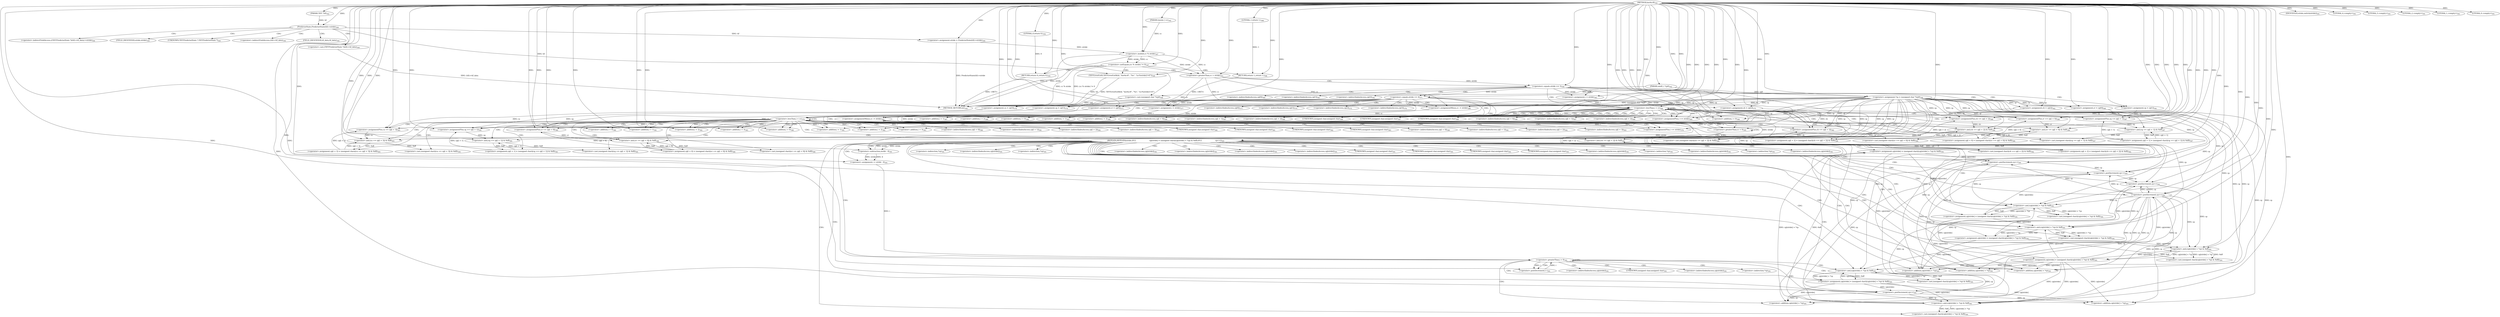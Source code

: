 digraph "horAcc8" {  
"36405" [label = <(METHOD,horAcc8)<SUB>342</SUB>> ]
"36774" [label = <(METHOD_RETURN,int)<SUB>342</SUB>> ]
"36406" [label = <(PARAM,TIFF *tif)<SUB>342</SUB>> ]
"36407" [label = <(PARAM,uint8_t *cp0)<SUB>342</SUB>> ]
"36408" [label = <(PARAM,tmsize_t cc)<SUB>342</SUB>> ]
"36411" [label = <(&lt;operator&gt;.assignment,stride = PredictorState(tif)-&gt;stride)<SUB>344</SUB>> ]
"36424" [label = <(&lt;operator&gt;.assignment,*cp = (unsigned char *)cp0)<SUB>346</SUB>> ]
"36772" [label = <(RETURN,return 1;,return 1;)<SUB>398</SUB>> ]
"36430" [label = <(&lt;operator&gt;.notEquals,(cc % stride) != 0)<SUB>347</SUB>> ]
"36444" [label = <(&lt;operator&gt;.greaterThan,cc &gt; stride)<SUB>353</SUB>> ]
"36773" [label = <(LITERAL,1,return 1;)<SUB>398</SUB>> ]
"36413" [label = <(PredictorState,PredictorState(tif)-&gt;stride)<SUB>344</SUB>> ]
"36426" [label = <(&lt;operator&gt;.cast,(unsigned char *)cp0)<SUB>346</SUB>> ]
"36436" [label = <(TIFFErrorExtR,TIFFErrorExtR(tif, &quot;horAcc8&quot;, &quot;%s&quot;, &quot;(cc%stride)!=0&quot;))<SUB>349</SUB>> ]
"36441" [label = <(RETURN,return 0;,return 0;)<SUB>350</SUB>> ]
"36431" [label = <(&lt;operator&gt;.modulo,cc % stride)<SUB>347</SUB>> ]
"36442" [label = <(LITERAL,0,return 0;)<SUB>350</SUB>> ]
"36449" [label = <(&lt;operator&gt;.equals,stride == 3)<SUB>358</SUB>> ]
"36454" [label = <(&lt;operator&gt;.assignment,cr = cp[0])<SUB>360</SUB>> ]
"36460" [label = <(&lt;operator&gt;.assignment,cg = cp[1])<SUB>361</SUB>> ]
"36466" [label = <(&lt;operator&gt;.assignment,cb = cp[2])<SUB>362</SUB>> ]
"36472" [label = <(&lt;operator&gt;.assignment,i = stride)<SUB>363</SUB>> ]
"36417" [label = <(&lt;operator&gt;.cast,(TIFFPredictorState *)(tif)-&gt;tif_data)<SUB>344</SUB>> ]
"36477" [label = <(&lt;operator&gt;.lessThan,i &lt; cc)<SUB>364</SUB>> ]
"36480" [label = <(&lt;operator&gt;.assignmentPlus,i += stride)<SUB>364</SUB>> ]
"36484" [label = <(&lt;operator&gt;.assignment,cp[i + 0] = (unsigned char)((cr += cp[i + 0]) &amp; 0xff))<SUB>366</SUB>> ]
"36501" [label = <(&lt;operator&gt;.assignment,cp[i + 1] = (unsigned char)((cg += cp[i + 1]) &amp; 0xff))<SUB>367</SUB>> ]
"36518" [label = <(&lt;operator&gt;.assignment,cp[i + 2] = (unsigned char)((cb += cp[i + 2]) &amp; 0xff))<SUB>368</SUB>> ]
"36538" [label = <(&lt;operator&gt;.equals,stride == 4)<SUB>371</SUB>> ]
"36543" [label = <(&lt;operator&gt;.assignment,cr = cp[0])<SUB>373</SUB>> ]
"36549" [label = <(&lt;operator&gt;.assignment,cg = cp[1])<SUB>374</SUB>> ]
"36555" [label = <(&lt;operator&gt;.assignment,cb = cp[2])<SUB>375</SUB>> ]
"36561" [label = <(&lt;operator&gt;.assignment,ca = cp[3])<SUB>376</SUB>> ]
"36567" [label = <(&lt;operator&gt;.assignment,i = stride)<SUB>377</SUB>> ]
"36490" [label = <(&lt;operator&gt;.cast,(unsigned char)((cr += cp[i + 0]) &amp; 0xff))<SUB>366</SUB>> ]
"36507" [label = <(&lt;operator&gt;.cast,(unsigned char)((cg += cp[i + 1]) &amp; 0xff))<SUB>367</SUB>> ]
"36524" [label = <(&lt;operator&gt;.cast,(unsigned char)((cb += cp[i + 2]) &amp; 0xff))<SUB>368</SUB>> ]
"36572" [label = <(&lt;operator&gt;.lessThan,i &lt; cc)<SUB>378</SUB>> ]
"36575" [label = <(&lt;operator&gt;.assignmentPlus,i += stride)<SUB>378</SUB>> ]
"36649" [label = <(&lt;operator&gt;.assignmentMinus,cc -= stride)<SUB>388</SUB>> ]
"36487" [label = <(&lt;operator&gt;.addition,i + 0)<SUB>366</SUB>> ]
"36492" [label = <(&lt;operator&gt;.and,(cr += cp[i + 0]) &amp; 0xff)<SUB>366</SUB>> ]
"36504" [label = <(&lt;operator&gt;.addition,i + 1)<SUB>367</SUB>> ]
"36509" [label = <(&lt;operator&gt;.and,(cg += cp[i + 1]) &amp; 0xff)<SUB>367</SUB>> ]
"36521" [label = <(&lt;operator&gt;.addition,i + 2)<SUB>368</SUB>> ]
"36526" [label = <(&lt;operator&gt;.and,(cb += cp[i + 2]) &amp; 0xff)<SUB>368</SUB>> ]
"36579" [label = <(&lt;operator&gt;.assignment,cp[i + 0] = (unsigned char)((cr += cp[i + 0]) &amp; 0xff))<SUB>380</SUB>> ]
"36596" [label = <(&lt;operator&gt;.assignment,cp[i + 1] = (unsigned char)((cg += cp[i + 1]) &amp; 0xff))<SUB>381</SUB>> ]
"36613" [label = <(&lt;operator&gt;.assignment,cp[i + 2] = (unsigned char)((cb += cp[i + 2]) &amp; 0xff))<SUB>382</SUB>> ]
"36630" [label = <(&lt;operator&gt;.assignment,cp[i + 3] = (unsigned char)((ca += cp[i + 3]) &amp; 0xff))<SUB>383</SUB>> ]
"36769" [label = <(&lt;operator&gt;.greaterThan,cc &gt; 0)<SUB>395</SUB>> ]
"36493" [label = <(&lt;operator&gt;.assignmentPlus,cr += cp[i + 0])<SUB>366</SUB>> ]
"36510" [label = <(&lt;operator&gt;.assignmentPlus,cg += cp[i + 1])<SUB>367</SUB>> ]
"36527" [label = <(&lt;operator&gt;.assignmentPlus,cb += cp[i + 2])<SUB>368</SUB>> ]
"36654" [label = <(REPEAT4,REPEAT4(stride,\012                        cp[stride] = (unsigned char)((cp[stride] + *cp) &amp; 0xff);\012                        cp++))<SUB>391</SUB>> ]
"36766" [label = <(&lt;operator&gt;.assignmentMinus,cc -= stride)<SUB>394</SUB>> ]
"36585" [label = <(&lt;operator&gt;.cast,(unsigned char)((cr += cp[i + 0]) &amp; 0xff))<SUB>380</SUB>> ]
"36602" [label = <(&lt;operator&gt;.cast,(unsigned char)((cg += cp[i + 1]) &amp; 0xff))<SUB>381</SUB>> ]
"36619" [label = <(&lt;operator&gt;.cast,(unsigned char)((cb += cp[i + 2]) &amp; 0xff))<SUB>382</SUB>> ]
"36636" [label = <(&lt;operator&gt;.cast,(unsigned char)((ca += cp[i + 3]) &amp; 0xff))<SUB>383</SUB>> ]
"36497" [label = <(&lt;operator&gt;.addition,i + 0)<SUB>366</SUB>> ]
"36514" [label = <(&lt;operator&gt;.addition,i + 1)<SUB>367</SUB>> ]
"36531" [label = <(&lt;operator&gt;.addition,i + 2)<SUB>368</SUB>> ]
"36582" [label = <(&lt;operator&gt;.addition,i + 0)<SUB>380</SUB>> ]
"36587" [label = <(&lt;operator&gt;.and,(cr += cp[i + 0]) &amp; 0xff)<SUB>380</SUB>> ]
"36599" [label = <(&lt;operator&gt;.addition,i + 1)<SUB>381</SUB>> ]
"36604" [label = <(&lt;operator&gt;.and,(cg += cp[i + 1]) &amp; 0xff)<SUB>381</SUB>> ]
"36616" [label = <(&lt;operator&gt;.addition,i + 2)<SUB>382</SUB>> ]
"36621" [label = <(&lt;operator&gt;.and,(cb += cp[i + 2]) &amp; 0xff)<SUB>382</SUB>> ]
"36633" [label = <(&lt;operator&gt;.addition,i + 3)<SUB>383</SUB>> ]
"36638" [label = <(&lt;operator&gt;.and,(ca += cp[i + 3]) &amp; 0xff)<SUB>383</SUB>> ]
"36588" [label = <(&lt;operator&gt;.assignmentPlus,cr += cp[i + 0])<SUB>380</SUB>> ]
"36605" [label = <(&lt;operator&gt;.assignmentPlus,cg += cp[i + 1])<SUB>381</SUB>> ]
"36622" [label = <(&lt;operator&gt;.assignmentPlus,cb += cp[i + 2])<SUB>382</SUB>> ]
"36639" [label = <(&lt;operator&gt;.assignmentPlus,ca += cp[i + 3])<SUB>383</SUB>> ]
"36658" [label = <(IDENTIFIER,stride,switch(stride))<SUB>391</SUB>> ]
"36693" [label = <(LITERAL,4,&lt;empty&gt;)<SUB>391</SUB>> ]
"36694" [label = <(&lt;operator&gt;.assignment,cp[stride] = (unsigned char)((cp[stride] + *cp) &amp; 0xff))<SUB>391</SUB>> ]
"36708" [label = <(&lt;operator&gt;.postIncrement,cp++)<SUB>391</SUB>> ]
"36711" [label = <(LITERAL,3,&lt;empty&gt;)<SUB>391</SUB>> ]
"36712" [label = <(&lt;operator&gt;.assignment,cp[stride] = (unsigned char)((cp[stride] + *cp) &amp; 0xff))<SUB>391</SUB>> ]
"36726" [label = <(&lt;operator&gt;.postIncrement,cp++)<SUB>391</SUB>> ]
"36729" [label = <(LITERAL,2,&lt;empty&gt;)<SUB>391</SUB>> ]
"36730" [label = <(&lt;operator&gt;.assignment,cp[stride] = (unsigned char)((cp[stride] + *cp) &amp; 0xff))<SUB>391</SUB>> ]
"36744" [label = <(&lt;operator&gt;.postIncrement,cp++)<SUB>391</SUB>> ]
"36747" [label = <(LITERAL,1,&lt;empty&gt;)<SUB>391</SUB>> ]
"36748" [label = <(&lt;operator&gt;.assignment,cp[stride] = (unsigned char)((cp[stride] + *cp) &amp; 0xff))<SUB>391</SUB>> ]
"36762" [label = <(&lt;operator&gt;.postIncrement,cp++)<SUB>391</SUB>> ]
"36765" [label = <(LITERAL,0,&lt;empty&gt;)<SUB>391</SUB>> ]
"36592" [label = <(&lt;operator&gt;.addition,i + 0)<SUB>380</SUB>> ]
"36609" [label = <(&lt;operator&gt;.addition,i + 1)<SUB>381</SUB>> ]
"36626" [label = <(&lt;operator&gt;.addition,i + 2)<SUB>382</SUB>> ]
"36643" [label = <(&lt;operator&gt;.addition,i + 3)<SUB>383</SUB>> ]
"36670" [label = <(&lt;operator&gt;.greaterThan,i &gt; 0)<SUB>391</SUB>> ]
"36673" [label = <(&lt;operator&gt;.postDecrement,i--)<SUB>391</SUB>> ]
"36698" [label = <(&lt;operator&gt;.cast,(unsigned char)((cp[stride] + *cp) &amp; 0xff))<SUB>391</SUB>> ]
"36716" [label = <(&lt;operator&gt;.cast,(unsigned char)((cp[stride] + *cp) &amp; 0xff))<SUB>391</SUB>> ]
"36734" [label = <(&lt;operator&gt;.cast,(unsigned char)((cp[stride] + *cp) &amp; 0xff))<SUB>391</SUB>> ]
"36752" [label = <(&lt;operator&gt;.cast,(unsigned char)((cp[stride] + *cp) &amp; 0xff))<SUB>391</SUB>> ]
"36665" [label = <(&lt;operator&gt;.assignment,i = stride - 4)<SUB>391</SUB>> ]
"36676" [label = <(&lt;operator&gt;.assignment,cp[stride] = (unsigned char)((cp[stride] + *cp) &amp; 0xff))<SUB>391</SUB>> ]
"36690" [label = <(&lt;operator&gt;.postIncrement,cp++)<SUB>391</SUB>> ]
"36700" [label = <(&lt;operator&gt;.and,(cp[stride] + *cp) &amp; 0xff)<SUB>391</SUB>> ]
"36718" [label = <(&lt;operator&gt;.and,(cp[stride] + *cp) &amp; 0xff)<SUB>391</SUB>> ]
"36736" [label = <(&lt;operator&gt;.and,(cp[stride] + *cp) &amp; 0xff)<SUB>391</SUB>> ]
"36754" [label = <(&lt;operator&gt;.and,(cp[stride] + *cp) &amp; 0xff)<SUB>391</SUB>> ]
"36701" [label = <(&lt;operator&gt;.addition,cp[stride] + *cp)<SUB>391</SUB>> ]
"36719" [label = <(&lt;operator&gt;.addition,cp[stride] + *cp)<SUB>391</SUB>> ]
"36737" [label = <(&lt;operator&gt;.addition,cp[stride] + *cp)<SUB>391</SUB>> ]
"36755" [label = <(&lt;operator&gt;.addition,cp[stride] + *cp)<SUB>391</SUB>> ]
"36667" [label = <(&lt;operator&gt;.subtraction,stride - 4)<SUB>391</SUB>> ]
"36680" [label = <(&lt;operator&gt;.cast,(unsigned char)((cp[stride] + *cp) &amp; 0xff))<SUB>391</SUB>> ]
"36682" [label = <(&lt;operator&gt;.and,(cp[stride] + *cp) &amp; 0xff)<SUB>391</SUB>> ]
"36683" [label = <(&lt;operator&gt;.addition,cp[stride] + *cp)<SUB>391</SUB>> ]
"36416" [label = <(&lt;operator&gt;.indirectFieldAccess,((TIFFPredictorState *)(tif)-&gt;tif_data)-&gt;stride)<SUB>344</SUB>> ]
"36422" [label = <(FIELD_IDENTIFIER,stride,stride)<SUB>344</SUB>> ]
"36418" [label = <(UNKNOWN,TIFFPredictorState *,TIFFPredictorState *)<SUB>344</SUB>> ]
"36419" [label = <(&lt;operator&gt;.indirectFieldAccess,(tif)-&gt;tif_data)<SUB>344</SUB>> ]
"36456" [label = <(&lt;operator&gt;.indirectIndexAccess,cp[0])<SUB>360</SUB>> ]
"36462" [label = <(&lt;operator&gt;.indirectIndexAccess,cp[1])<SUB>361</SUB>> ]
"36468" [label = <(&lt;operator&gt;.indirectIndexAccess,cp[2])<SUB>362</SUB>> ]
"36421" [label = <(FIELD_IDENTIFIER,tif_data,tif_data)<SUB>344</SUB>> ]
"36485" [label = <(&lt;operator&gt;.indirectIndexAccess,cp[i + 0])<SUB>366</SUB>> ]
"36502" [label = <(&lt;operator&gt;.indirectIndexAccess,cp[i + 1])<SUB>367</SUB>> ]
"36519" [label = <(&lt;operator&gt;.indirectIndexAccess,cp[i + 2])<SUB>368</SUB>> ]
"36491" [label = <(UNKNOWN,unsigned char,unsigned char)<SUB>366</SUB>> ]
"36508" [label = <(UNKNOWN,unsigned char,unsigned char)<SUB>367</SUB>> ]
"36525" [label = <(UNKNOWN,unsigned char,unsigned char)<SUB>368</SUB>> ]
"36545" [label = <(&lt;operator&gt;.indirectIndexAccess,cp[0])<SUB>373</SUB>> ]
"36551" [label = <(&lt;operator&gt;.indirectIndexAccess,cp[1])<SUB>374</SUB>> ]
"36557" [label = <(&lt;operator&gt;.indirectIndexAccess,cp[2])<SUB>375</SUB>> ]
"36563" [label = <(&lt;operator&gt;.indirectIndexAccess,cp[3])<SUB>376</SUB>> ]
"36495" [label = <(&lt;operator&gt;.indirectIndexAccess,cp[i + 0])<SUB>366</SUB>> ]
"36512" [label = <(&lt;operator&gt;.indirectIndexAccess,cp[i + 1])<SUB>367</SUB>> ]
"36529" [label = <(&lt;operator&gt;.indirectIndexAccess,cp[i + 2])<SUB>368</SUB>> ]
"36580" [label = <(&lt;operator&gt;.indirectIndexAccess,cp[i + 0])<SUB>380</SUB>> ]
"36597" [label = <(&lt;operator&gt;.indirectIndexAccess,cp[i + 1])<SUB>381</SUB>> ]
"36614" [label = <(&lt;operator&gt;.indirectIndexAccess,cp[i + 2])<SUB>382</SUB>> ]
"36631" [label = <(&lt;operator&gt;.indirectIndexAccess,cp[i + 3])<SUB>383</SUB>> ]
"36586" [label = <(UNKNOWN,unsigned char,unsigned char)<SUB>380</SUB>> ]
"36603" [label = <(UNKNOWN,unsigned char,unsigned char)<SUB>381</SUB>> ]
"36620" [label = <(UNKNOWN,unsigned char,unsigned char)<SUB>382</SUB>> ]
"36637" [label = <(UNKNOWN,unsigned char,unsigned char)<SUB>383</SUB>> ]
"36590" [label = <(&lt;operator&gt;.indirectIndexAccess,cp[i + 0])<SUB>380</SUB>> ]
"36607" [label = <(&lt;operator&gt;.indirectIndexAccess,cp[i + 1])<SUB>381</SUB>> ]
"36624" [label = <(&lt;operator&gt;.indirectIndexAccess,cp[i + 2])<SUB>382</SUB>> ]
"36641" [label = <(&lt;operator&gt;.indirectIndexAccess,cp[i + 3])<SUB>383</SUB>> ]
"36695" [label = <(&lt;operator&gt;.indirectIndexAccess,cp[stride])<SUB>391</SUB>> ]
"36713" [label = <(&lt;operator&gt;.indirectIndexAccess,cp[stride])<SUB>391</SUB>> ]
"36731" [label = <(&lt;operator&gt;.indirectIndexAccess,cp[stride])<SUB>391</SUB>> ]
"36749" [label = <(&lt;operator&gt;.indirectIndexAccess,cp[stride])<SUB>391</SUB>> ]
"36699" [label = <(UNKNOWN,unsigned char,unsigned char)<SUB>391</SUB>> ]
"36717" [label = <(UNKNOWN,unsigned char,unsigned char)<SUB>391</SUB>> ]
"36735" [label = <(UNKNOWN,unsigned char,unsigned char)<SUB>391</SUB>> ]
"36753" [label = <(UNKNOWN,unsigned char,unsigned char)<SUB>391</SUB>> ]
"36677" [label = <(&lt;operator&gt;.indirectIndexAccess,cp[stride])<SUB>391</SUB>> ]
"36702" [label = <(&lt;operator&gt;.indirectIndexAccess,cp[stride])<SUB>391</SUB>> ]
"36705" [label = <(&lt;operator&gt;.indirection,*cp)<SUB>391</SUB>> ]
"36720" [label = <(&lt;operator&gt;.indirectIndexAccess,cp[stride])<SUB>391</SUB>> ]
"36723" [label = <(&lt;operator&gt;.indirection,*cp)<SUB>391</SUB>> ]
"36738" [label = <(&lt;operator&gt;.indirectIndexAccess,cp[stride])<SUB>391</SUB>> ]
"36741" [label = <(&lt;operator&gt;.indirection,*cp)<SUB>391</SUB>> ]
"36756" [label = <(&lt;operator&gt;.indirectIndexAccess,cp[stride])<SUB>391</SUB>> ]
"36759" [label = <(&lt;operator&gt;.indirection,*cp)<SUB>391</SUB>> ]
"36681" [label = <(UNKNOWN,unsigned char,unsigned char)<SUB>391</SUB>> ]
"36684" [label = <(&lt;operator&gt;.indirectIndexAccess,cp[stride])<SUB>391</SUB>> ]
"36687" [label = <(&lt;operator&gt;.indirection,*cp)<SUB>391</SUB>> ]
  "36441" -> "36774"  [ label = "DDG: &lt;RET&gt;"] 
  "36772" -> "36774"  [ label = "DDG: &lt;RET&gt;"] 
  "36411" -> "36774"  [ label = "DDG: PredictorState(tif)-&gt;stride"] 
  "36417" -> "36774"  [ label = "DDG: (tif)-&gt;tif_data"] 
  "36424" -> "36774"  [ label = "DDG: cp"] 
  "36426" -> "36774"  [ label = "DDG: cp0"] 
  "36424" -> "36774"  [ label = "DDG: (unsigned char *)cp0"] 
  "36431" -> "36774"  [ label = "DDG: cc"] 
  "36431" -> "36774"  [ label = "DDG: stride"] 
  "36430" -> "36774"  [ label = "DDG: cc % stride"] 
  "36430" -> "36774"  [ label = "DDG: (cc % stride) != 0"] 
  "36436" -> "36774"  [ label = "DDG: tif"] 
  "36436" -> "36774"  [ label = "DDG: TIFFErrorExtR(tif, &quot;horAcc8&quot;, &quot;%s&quot;, &quot;(cc%stride)!=0&quot;)"] 
  "36405" -> "36406"  [ label = "DDG: "] 
  "36405" -> "36407"  [ label = "DDG: "] 
  "36405" -> "36408"  [ label = "DDG: "] 
  "36413" -> "36411"  [ label = "DDG: tif"] 
  "36407" -> "36424"  [ label = "DDG: cp0"] 
  "36405" -> "36424"  [ label = "DDG: "] 
  "36773" -> "36772"  [ label = "DDG: 1"] 
  "36405" -> "36772"  [ label = "DDG: "] 
  "36405" -> "36411"  [ label = "DDG: "] 
  "36405" -> "36773"  [ label = "DDG: "] 
  "36406" -> "36413"  [ label = "DDG: tif"] 
  "36405" -> "36413"  [ label = "DDG: "] 
  "36407" -> "36426"  [ label = "DDG: cp0"] 
  "36405" -> "36426"  [ label = "DDG: "] 
  "36431" -> "36430"  [ label = "DDG: cc"] 
  "36431" -> "36430"  [ label = "DDG: stride"] 
  "36405" -> "36430"  [ label = "DDG: "] 
  "36442" -> "36441"  [ label = "DDG: 0"] 
  "36405" -> "36441"  [ label = "DDG: "] 
  "36431" -> "36444"  [ label = "DDG: cc"] 
  "36405" -> "36444"  [ label = "DDG: "] 
  "36431" -> "36444"  [ label = "DDG: stride"] 
  "36408" -> "36431"  [ label = "DDG: cc"] 
  "36405" -> "36431"  [ label = "DDG: "] 
  "36411" -> "36431"  [ label = "DDG: stride"] 
  "36413" -> "36436"  [ label = "DDG: tif"] 
  "36405" -> "36436"  [ label = "DDG: "] 
  "36405" -> "36442"  [ label = "DDG: "] 
  "36444" -> "36449"  [ label = "DDG: stride"] 
  "36405" -> "36449"  [ label = "DDG: "] 
  "36424" -> "36454"  [ label = "DDG: cp"] 
  "36424" -> "36460"  [ label = "DDG: cp"] 
  "36424" -> "36466"  [ label = "DDG: cp"] 
  "36449" -> "36472"  [ label = "DDG: stride"] 
  "36405" -> "36472"  [ label = "DDG: "] 
  "36405" -> "36454"  [ label = "DDG: "] 
  "36405" -> "36460"  [ label = "DDG: "] 
  "36405" -> "36466"  [ label = "DDG: "] 
  "36405" -> "36480"  [ label = "DDG: "] 
  "36449" -> "36480"  [ label = "DDG: stride"] 
  "36472" -> "36477"  [ label = "DDG: i"] 
  "36480" -> "36477"  [ label = "DDG: i"] 
  "36405" -> "36477"  [ label = "DDG: "] 
  "36444" -> "36477"  [ label = "DDG: cc"] 
  "36477" -> "36480"  [ label = "DDG: i"] 
  "36492" -> "36484"  [ label = "DDG: 0xff"] 
  "36509" -> "36501"  [ label = "DDG: 0xff"] 
  "36526" -> "36518"  [ label = "DDG: 0xff"] 
  "36449" -> "36538"  [ label = "DDG: stride"] 
  "36405" -> "36538"  [ label = "DDG: "] 
  "36424" -> "36543"  [ label = "DDG: cp"] 
  "36424" -> "36549"  [ label = "DDG: cp"] 
  "36424" -> "36555"  [ label = "DDG: cp"] 
  "36424" -> "36561"  [ label = "DDG: cp"] 
  "36538" -> "36567"  [ label = "DDG: stride"] 
  "36405" -> "36567"  [ label = "DDG: "] 
  "36492" -> "36490"  [ label = "DDG: 0xff"] 
  "36509" -> "36507"  [ label = "DDG: 0xff"] 
  "36526" -> "36524"  [ label = "DDG: 0xff"] 
  "36405" -> "36543"  [ label = "DDG: "] 
  "36405" -> "36549"  [ label = "DDG: "] 
  "36405" -> "36555"  [ label = "DDG: "] 
  "36405" -> "36561"  [ label = "DDG: "] 
  "36405" -> "36575"  [ label = "DDG: "] 
  "36538" -> "36575"  [ label = "DDG: stride"] 
  "36538" -> "36649"  [ label = "DDG: stride"] 
  "36405" -> "36649"  [ label = "DDG: "] 
  "36477" -> "36487"  [ label = "DDG: i"] 
  "36405" -> "36487"  [ label = "DDG: "] 
  "36493" -> "36492"  [ label = "DDG: cr"] 
  "36424" -> "36492"  [ label = "DDG: cp"] 
  "36484" -> "36492"  [ label = "DDG: cp[i + 0]"] 
  "36405" -> "36492"  [ label = "DDG: "] 
  "36405" -> "36504"  [ label = "DDG: "] 
  "36477" -> "36504"  [ label = "DDG: i"] 
  "36510" -> "36509"  [ label = "DDG: cg"] 
  "36424" -> "36509"  [ label = "DDG: cp"] 
  "36501" -> "36509"  [ label = "DDG: cp[i + 1]"] 
  "36405" -> "36509"  [ label = "DDG: "] 
  "36405" -> "36521"  [ label = "DDG: "] 
  "36477" -> "36521"  [ label = "DDG: i"] 
  "36527" -> "36526"  [ label = "DDG: cb"] 
  "36424" -> "36526"  [ label = "DDG: cp"] 
  "36518" -> "36526"  [ label = "DDG: cp[i + 2]"] 
  "36405" -> "36526"  [ label = "DDG: "] 
  "36567" -> "36572"  [ label = "DDG: i"] 
  "36575" -> "36572"  [ label = "DDG: i"] 
  "36405" -> "36572"  [ label = "DDG: "] 
  "36444" -> "36572"  [ label = "DDG: cc"] 
  "36572" -> "36575"  [ label = "DDG: i"] 
  "36587" -> "36579"  [ label = "DDG: 0xff"] 
  "36604" -> "36596"  [ label = "DDG: 0xff"] 
  "36621" -> "36613"  [ label = "DDG: 0xff"] 
  "36638" -> "36630"  [ label = "DDG: 0xff"] 
  "36444" -> "36649"  [ label = "DDG: cc"] 
  "36454" -> "36493"  [ label = "DDG: cr"] 
  "36405" -> "36493"  [ label = "DDG: "] 
  "36424" -> "36493"  [ label = "DDG: cp"] 
  "36484" -> "36493"  [ label = "DDG: cp[i + 0]"] 
  "36460" -> "36510"  [ label = "DDG: cg"] 
  "36405" -> "36510"  [ label = "DDG: "] 
  "36424" -> "36510"  [ label = "DDG: cp"] 
  "36501" -> "36510"  [ label = "DDG: cp[i + 1]"] 
  "36466" -> "36527"  [ label = "DDG: cb"] 
  "36405" -> "36527"  [ label = "DDG: "] 
  "36424" -> "36527"  [ label = "DDG: cp"] 
  "36518" -> "36527"  [ label = "DDG: cp[i + 2]"] 
  "36654" -> "36766"  [ label = "DDG: stride"] 
  "36667" -> "36766"  [ label = "DDG: stride"] 
  "36405" -> "36766"  [ label = "DDG: "] 
  "36766" -> "36769"  [ label = "DDG: cc"] 
  "36405" -> "36769"  [ label = "DDG: "] 
  "36587" -> "36585"  [ label = "DDG: 0xff"] 
  "36604" -> "36602"  [ label = "DDG: 0xff"] 
  "36621" -> "36619"  [ label = "DDG: 0xff"] 
  "36638" -> "36636"  [ label = "DDG: 0xff"] 
  "36405" -> "36654"  [ label = "DDG: "] 
  "36538" -> "36654"  [ label = "DDG: stride"] 
  "36667" -> "36654"  [ label = "DDG: stride"] 
  "36649" -> "36766"  [ label = "DDG: cc"] 
  "36769" -> "36766"  [ label = "DDG: cc"] 
  "36405" -> "36497"  [ label = "DDG: "] 
  "36477" -> "36497"  [ label = "DDG: i"] 
  "36405" -> "36514"  [ label = "DDG: "] 
  "36477" -> "36514"  [ label = "DDG: i"] 
  "36405" -> "36531"  [ label = "DDG: "] 
  "36477" -> "36531"  [ label = "DDG: i"] 
  "36572" -> "36582"  [ label = "DDG: i"] 
  "36405" -> "36582"  [ label = "DDG: "] 
  "36588" -> "36587"  [ label = "DDG: cr"] 
  "36424" -> "36587"  [ label = "DDG: cp"] 
  "36579" -> "36587"  [ label = "DDG: cp[i + 0]"] 
  "36405" -> "36587"  [ label = "DDG: "] 
  "36405" -> "36599"  [ label = "DDG: "] 
  "36572" -> "36599"  [ label = "DDG: i"] 
  "36605" -> "36604"  [ label = "DDG: cg"] 
  "36424" -> "36604"  [ label = "DDG: cp"] 
  "36596" -> "36604"  [ label = "DDG: cp[i + 1]"] 
  "36405" -> "36604"  [ label = "DDG: "] 
  "36405" -> "36616"  [ label = "DDG: "] 
  "36572" -> "36616"  [ label = "DDG: i"] 
  "36622" -> "36621"  [ label = "DDG: cb"] 
  "36424" -> "36621"  [ label = "DDG: cp"] 
  "36613" -> "36621"  [ label = "DDG: cp[i + 2]"] 
  "36405" -> "36621"  [ label = "DDG: "] 
  "36405" -> "36633"  [ label = "DDG: "] 
  "36572" -> "36633"  [ label = "DDG: i"] 
  "36639" -> "36638"  [ label = "DDG: ca"] 
  "36424" -> "36638"  [ label = "DDG: cp"] 
  "36630" -> "36638"  [ label = "DDG: cp[i + 3]"] 
  "36405" -> "36638"  [ label = "DDG: "] 
  "36543" -> "36588"  [ label = "DDG: cr"] 
  "36405" -> "36588"  [ label = "DDG: "] 
  "36424" -> "36588"  [ label = "DDG: cp"] 
  "36579" -> "36588"  [ label = "DDG: cp[i + 0]"] 
  "36549" -> "36605"  [ label = "DDG: cg"] 
  "36405" -> "36605"  [ label = "DDG: "] 
  "36424" -> "36605"  [ label = "DDG: cp"] 
  "36596" -> "36605"  [ label = "DDG: cp[i + 1]"] 
  "36555" -> "36622"  [ label = "DDG: cb"] 
  "36405" -> "36622"  [ label = "DDG: "] 
  "36424" -> "36622"  [ label = "DDG: cp"] 
  "36613" -> "36622"  [ label = "DDG: cp[i + 2]"] 
  "36561" -> "36639"  [ label = "DDG: ca"] 
  "36405" -> "36639"  [ label = "DDG: "] 
  "36424" -> "36639"  [ label = "DDG: cp"] 
  "36630" -> "36639"  [ label = "DDG: cp[i + 3]"] 
  "36405" -> "36658"  [ label = "DDG: "] 
  "36405" -> "36693"  [ label = "DDG: "] 
  "36700" -> "36694"  [ label = "DDG: cp[stride] + *cp"] 
  "36700" -> "36694"  [ label = "DDG: 0xff"] 
  "36405" -> "36711"  [ label = "DDG: "] 
  "36718" -> "36712"  [ label = "DDG: cp[stride] + *cp"] 
  "36718" -> "36712"  [ label = "DDG: 0xff"] 
  "36405" -> "36729"  [ label = "DDG: "] 
  "36736" -> "36730"  [ label = "DDG: cp[stride] + *cp"] 
  "36736" -> "36730"  [ label = "DDG: 0xff"] 
  "36405" -> "36747"  [ label = "DDG: "] 
  "36754" -> "36748"  [ label = "DDG: cp[stride] + *cp"] 
  "36754" -> "36748"  [ label = "DDG: 0xff"] 
  "36405" -> "36765"  [ label = "DDG: "] 
  "36405" -> "36592"  [ label = "DDG: "] 
  "36572" -> "36592"  [ label = "DDG: i"] 
  "36405" -> "36609"  [ label = "DDG: "] 
  "36572" -> "36609"  [ label = "DDG: i"] 
  "36405" -> "36626"  [ label = "DDG: "] 
  "36572" -> "36626"  [ label = "DDG: i"] 
  "36405" -> "36643"  [ label = "DDG: "] 
  "36572" -> "36643"  [ label = "DDG: i"] 
  "36424" -> "36708"  [ label = "DDG: cp"] 
  "36694" -> "36708"  [ label = "DDG: cp[stride]"] 
  "36762" -> "36708"  [ label = "DDG: cp"] 
  "36690" -> "36708"  [ label = "DDG: cp"] 
  "36405" -> "36708"  [ label = "DDG: "] 
  "36424" -> "36726"  [ label = "DDG: cp"] 
  "36708" -> "36726"  [ label = "DDG: cp"] 
  "36712" -> "36726"  [ label = "DDG: cp[stride]"] 
  "36762" -> "36726"  [ label = "DDG: cp"] 
  "36405" -> "36726"  [ label = "DDG: "] 
  "36424" -> "36744"  [ label = "DDG: cp"] 
  "36726" -> "36744"  [ label = "DDG: cp"] 
  "36730" -> "36744"  [ label = "DDG: cp[stride]"] 
  "36762" -> "36744"  [ label = "DDG: cp"] 
  "36405" -> "36744"  [ label = "DDG: "] 
  "36424" -> "36762"  [ label = "DDG: cp"] 
  "36744" -> "36762"  [ label = "DDG: cp"] 
  "36748" -> "36762"  [ label = "DDG: cp[stride]"] 
  "36405" -> "36762"  [ label = "DDG: "] 
  "36700" -> "36698"  [ label = "DDG: cp[stride] + *cp"] 
  "36700" -> "36698"  [ label = "DDG: 0xff"] 
  "36718" -> "36716"  [ label = "DDG: cp[stride] + *cp"] 
  "36718" -> "36716"  [ label = "DDG: 0xff"] 
  "36736" -> "36734"  [ label = "DDG: cp[stride] + *cp"] 
  "36736" -> "36734"  [ label = "DDG: 0xff"] 
  "36754" -> "36752"  [ label = "DDG: cp[stride] + *cp"] 
  "36754" -> "36752"  [ label = "DDG: 0xff"] 
  "36667" -> "36665"  [ label = "DDG: stride"] 
  "36667" -> "36665"  [ label = "DDG: 4"] 
  "36665" -> "36670"  [ label = "DDG: i"] 
  "36673" -> "36670"  [ label = "DDG: i"] 
  "36405" -> "36670"  [ label = "DDG: "] 
  "36670" -> "36673"  [ label = "DDG: i"] 
  "36405" -> "36673"  [ label = "DDG: "] 
  "36682" -> "36676"  [ label = "DDG: cp[stride] + *cp"] 
  "36682" -> "36676"  [ label = "DDG: 0xff"] 
  "36424" -> "36700"  [ label = "DDG: cp"] 
  "36748" -> "36700"  [ label = "DDG: cp[stride]"] 
  "36762" -> "36700"  [ label = "DDG: cp"] 
  "36676" -> "36700"  [ label = "DDG: cp[stride]"] 
  "36690" -> "36700"  [ label = "DDG: cp"] 
  "36405" -> "36700"  [ label = "DDG: "] 
  "36424" -> "36718"  [ label = "DDG: cp"] 
  "36694" -> "36718"  [ label = "DDG: cp[stride]"] 
  "36708" -> "36718"  [ label = "DDG: cp"] 
  "36748" -> "36718"  [ label = "DDG: cp[stride]"] 
  "36762" -> "36718"  [ label = "DDG: cp"] 
  "36405" -> "36718"  [ label = "DDG: "] 
  "36424" -> "36736"  [ label = "DDG: cp"] 
  "36712" -> "36736"  [ label = "DDG: cp[stride]"] 
  "36726" -> "36736"  [ label = "DDG: cp"] 
  "36748" -> "36736"  [ label = "DDG: cp[stride]"] 
  "36762" -> "36736"  [ label = "DDG: cp"] 
  "36405" -> "36736"  [ label = "DDG: "] 
  "36424" -> "36754"  [ label = "DDG: cp"] 
  "36730" -> "36754"  [ label = "DDG: cp[stride]"] 
  "36744" -> "36754"  [ label = "DDG: cp"] 
  "36748" -> "36754"  [ label = "DDG: cp[stride]"] 
  "36762" -> "36754"  [ label = "DDG: cp"] 
  "36405" -> "36754"  [ label = "DDG: "] 
  "36405" -> "36665"  [ label = "DDG: "] 
  "36424" -> "36690"  [ label = "DDG: cp"] 
  "36762" -> "36690"  [ label = "DDG: cp"] 
  "36676" -> "36690"  [ label = "DDG: cp[stride]"] 
  "36405" -> "36690"  [ label = "DDG: "] 
  "36424" -> "36701"  [ label = "DDG: cp"] 
  "36748" -> "36701"  [ label = "DDG: cp[stride]"] 
  "36762" -> "36701"  [ label = "DDG: cp"] 
  "36676" -> "36701"  [ label = "DDG: cp[stride]"] 
  "36690" -> "36701"  [ label = "DDG: cp"] 
  "36424" -> "36719"  [ label = "DDG: cp"] 
  "36694" -> "36719"  [ label = "DDG: cp[stride]"] 
  "36708" -> "36719"  [ label = "DDG: cp"] 
  "36748" -> "36719"  [ label = "DDG: cp[stride]"] 
  "36762" -> "36719"  [ label = "DDG: cp"] 
  "36424" -> "36737"  [ label = "DDG: cp"] 
  "36712" -> "36737"  [ label = "DDG: cp[stride]"] 
  "36726" -> "36737"  [ label = "DDG: cp"] 
  "36748" -> "36737"  [ label = "DDG: cp[stride]"] 
  "36762" -> "36737"  [ label = "DDG: cp"] 
  "36424" -> "36755"  [ label = "DDG: cp"] 
  "36730" -> "36755"  [ label = "DDG: cp[stride]"] 
  "36744" -> "36755"  [ label = "DDG: cp"] 
  "36748" -> "36755"  [ label = "DDG: cp[stride]"] 
  "36762" -> "36755"  [ label = "DDG: cp"] 
  "36654" -> "36667"  [ label = "DDG: stride"] 
  "36405" -> "36667"  [ label = "DDG: "] 
  "36682" -> "36680"  [ label = "DDG: cp[stride] + *cp"] 
  "36682" -> "36680"  [ label = "DDG: 0xff"] 
  "36424" -> "36682"  [ label = "DDG: cp"] 
  "36748" -> "36682"  [ label = "DDG: cp[stride]"] 
  "36762" -> "36682"  [ label = "DDG: cp"] 
  "36676" -> "36682"  [ label = "DDG: cp[stride]"] 
  "36690" -> "36682"  [ label = "DDG: cp"] 
  "36405" -> "36682"  [ label = "DDG: "] 
  "36424" -> "36683"  [ label = "DDG: cp"] 
  "36748" -> "36683"  [ label = "DDG: cp[stride]"] 
  "36762" -> "36683"  [ label = "DDG: cp"] 
  "36676" -> "36683"  [ label = "DDG: cp[stride]"] 
  "36690" -> "36683"  [ label = "DDG: cp"] 
  "36413" -> "36417"  [ label = "CDG: "] 
  "36413" -> "36418"  [ label = "CDG: "] 
  "36413" -> "36416"  [ label = "CDG: "] 
  "36413" -> "36419"  [ label = "CDG: "] 
  "36413" -> "36421"  [ label = "CDG: "] 
  "36413" -> "36422"  [ label = "CDG: "] 
  "36430" -> "36436"  [ label = "CDG: "] 
  "36430" -> "36444"  [ label = "CDG: "] 
  "36430" -> "36772"  [ label = "CDG: "] 
  "36430" -> "36441"  [ label = "CDG: "] 
  "36444" -> "36449"  [ label = "CDG: "] 
  "36449" -> "36456"  [ label = "CDG: "] 
  "36449" -> "36538"  [ label = "CDG: "] 
  "36449" -> "36472"  [ label = "CDG: "] 
  "36449" -> "36468"  [ label = "CDG: "] 
  "36449" -> "36462"  [ label = "CDG: "] 
  "36449" -> "36454"  [ label = "CDG: "] 
  "36449" -> "36460"  [ label = "CDG: "] 
  "36449" -> "36466"  [ label = "CDG: "] 
  "36449" -> "36477"  [ label = "CDG: "] 
  "36477" -> "36531"  [ label = "CDG: "] 
  "36477" -> "36484"  [ label = "CDG: "] 
  "36477" -> "36518"  [ label = "CDG: "] 
  "36477" -> "36512"  [ label = "CDG: "] 
  "36477" -> "36495"  [ label = "CDG: "] 
  "36477" -> "36529"  [ label = "CDG: "] 
  "36477" -> "36510"  [ label = "CDG: "] 
  "36477" -> "36508"  [ label = "CDG: "] 
  "36477" -> "36491"  [ label = "CDG: "] 
  "36477" -> "36504"  [ label = "CDG: "] 
  "36477" -> "36490"  [ label = "CDG: "] 
  "36477" -> "36497"  [ label = "CDG: "] 
  "36477" -> "36524"  [ label = "CDG: "] 
  "36477" -> "36526"  [ label = "CDG: "] 
  "36477" -> "36502"  [ label = "CDG: "] 
  "36477" -> "36485"  [ label = "CDG: "] 
  "36477" -> "36507"  [ label = "CDG: "] 
  "36477" -> "36514"  [ label = "CDG: "] 
  "36477" -> "36493"  [ label = "CDG: "] 
  "36477" -> "36501"  [ label = "CDG: "] 
  "36477" -> "36527"  [ label = "CDG: "] 
  "36477" -> "36487"  [ label = "CDG: "] 
  "36477" -> "36521"  [ label = "CDG: "] 
  "36477" -> "36509"  [ label = "CDG: "] 
  "36477" -> "36519"  [ label = "CDG: "] 
  "36477" -> "36525"  [ label = "CDG: "] 
  "36477" -> "36480"  [ label = "CDG: "] 
  "36477" -> "36492"  [ label = "CDG: "] 
  "36477" -> "36477"  [ label = "CDG: "] 
  "36538" -> "36563"  [ label = "CDG: "] 
  "36538" -> "36572"  [ label = "CDG: "] 
  "36538" -> "36543"  [ label = "CDG: "] 
  "36538" -> "36545"  [ label = "CDG: "] 
  "36538" -> "36567"  [ label = "CDG: "] 
  "36538" -> "36649"  [ label = "CDG: "] 
  "36538" -> "36557"  [ label = "CDG: "] 
  "36538" -> "36769"  [ label = "CDG: "] 
  "36538" -> "36555"  [ label = "CDG: "] 
  "36538" -> "36549"  [ label = "CDG: "] 
  "36538" -> "36551"  [ label = "CDG: "] 
  "36538" -> "36766"  [ label = "CDG: "] 
  "36538" -> "36654"  [ label = "CDG: "] 
  "36538" -> "36561"  [ label = "CDG: "] 
  "36572" -> "36588"  [ label = "CDG: "] 
  "36572" -> "36605"  [ label = "CDG: "] 
  "36572" -> "36624"  [ label = "CDG: "] 
  "36572" -> "36590"  [ label = "CDG: "] 
  "36572" -> "36604"  [ label = "CDG: "] 
  "36572" -> "36638"  [ label = "CDG: "] 
  "36572" -> "36599"  [ label = "CDG: "] 
  "36572" -> "36572"  [ label = "CDG: "] 
  "36572" -> "36622"  [ label = "CDG: "] 
  "36572" -> "36620"  [ label = "CDG: "] 
  "36572" -> "36580"  [ label = "CDG: "] 
  "36572" -> "36613"  [ label = "CDG: "] 
  "36572" -> "36636"  [ label = "CDG: "] 
  "36572" -> "36596"  [ label = "CDG: "] 
  "36572" -> "36626"  [ label = "CDG: "] 
  "36572" -> "36631"  [ label = "CDG: "] 
  "36572" -> "36641"  [ label = "CDG: "] 
  "36572" -> "36616"  [ label = "CDG: "] 
  "36572" -> "36607"  [ label = "CDG: "] 
  "36572" -> "36619"  [ label = "CDG: "] 
  "36572" -> "36585"  [ label = "CDG: "] 
  "36572" -> "36602"  [ label = "CDG: "] 
  "36572" -> "36621"  [ label = "CDG: "] 
  "36572" -> "36582"  [ label = "CDG: "] 
  "36572" -> "36643"  [ label = "CDG: "] 
  "36572" -> "36609"  [ label = "CDG: "] 
  "36572" -> "36575"  [ label = "CDG: "] 
  "36572" -> "36603"  [ label = "CDG: "] 
  "36572" -> "36614"  [ label = "CDG: "] 
  "36572" -> "36637"  [ label = "CDG: "] 
  "36572" -> "36630"  [ label = "CDG: "] 
  "36572" -> "36592"  [ label = "CDG: "] 
  "36572" -> "36639"  [ label = "CDG: "] 
  "36572" -> "36597"  [ label = "CDG: "] 
  "36572" -> "36633"  [ label = "CDG: "] 
  "36572" -> "36579"  [ label = "CDG: "] 
  "36572" -> "36587"  [ label = "CDG: "] 
  "36572" -> "36586"  [ label = "CDG: "] 
  "36769" -> "36769"  [ label = "CDG: "] 
  "36769" -> "36766"  [ label = "CDG: "] 
  "36769" -> "36654"  [ label = "CDG: "] 
  "36654" -> "36753"  [ label = "CDG: "] 
  "36654" -> "36719"  [ label = "CDG: "] 
  "36654" -> "36762"  [ label = "CDG: "] 
  "36654" -> "36717"  [ label = "CDG: "] 
  "36654" -> "36700"  [ label = "CDG: "] 
  "36654" -> "36698"  [ label = "CDG: "] 
  "36654" -> "36726"  [ label = "CDG: "] 
  "36654" -> "36713"  [ label = "CDG: "] 
  "36654" -> "36734"  [ label = "CDG: "] 
  "36654" -> "36738"  [ label = "CDG: "] 
  "36654" -> "36712"  [ label = "CDG: "] 
  "36654" -> "36744"  [ label = "CDG: "] 
  "36654" -> "36708"  [ label = "CDG: "] 
  "36654" -> "36694"  [ label = "CDG: "] 
  "36654" -> "36731"  [ label = "CDG: "] 
  "36654" -> "36720"  [ label = "CDG: "] 
  "36654" -> "36695"  [ label = "CDG: "] 
  "36654" -> "36741"  [ label = "CDG: "] 
  "36654" -> "36755"  [ label = "CDG: "] 
  "36654" -> "36699"  [ label = "CDG: "] 
  "36654" -> "36718"  [ label = "CDG: "] 
  "36654" -> "36756"  [ label = "CDG: "] 
  "36654" -> "36667"  [ label = "CDG: "] 
  "36654" -> "36735"  [ label = "CDG: "] 
  "36654" -> "36723"  [ label = "CDG: "] 
  "36654" -> "36701"  [ label = "CDG: "] 
  "36654" -> "36754"  [ label = "CDG: "] 
  "36654" -> "36737"  [ label = "CDG: "] 
  "36654" -> "36705"  [ label = "CDG: "] 
  "36654" -> "36716"  [ label = "CDG: "] 
  "36654" -> "36749"  [ label = "CDG: "] 
  "36654" -> "36670"  [ label = "CDG: "] 
  "36654" -> "36748"  [ label = "CDG: "] 
  "36654" -> "36730"  [ label = "CDG: "] 
  "36654" -> "36752"  [ label = "CDG: "] 
  "36654" -> "36702"  [ label = "CDG: "] 
  "36654" -> "36665"  [ label = "CDG: "] 
  "36654" -> "36736"  [ label = "CDG: "] 
  "36654" -> "36759"  [ label = "CDG: "] 
  "36670" -> "36683"  [ label = "CDG: "] 
  "36670" -> "36676"  [ label = "CDG: "] 
  "36670" -> "36690"  [ label = "CDG: "] 
  "36670" -> "36673"  [ label = "CDG: "] 
  "36670" -> "36681"  [ label = "CDG: "] 
  "36670" -> "36682"  [ label = "CDG: "] 
  "36670" -> "36684"  [ label = "CDG: "] 
  "36670" -> "36677"  [ label = "CDG: "] 
  "36670" -> "36670"  [ label = "CDG: "] 
  "36670" -> "36687"  [ label = "CDG: "] 
  "36670" -> "36680"  [ label = "CDG: "] 
}

